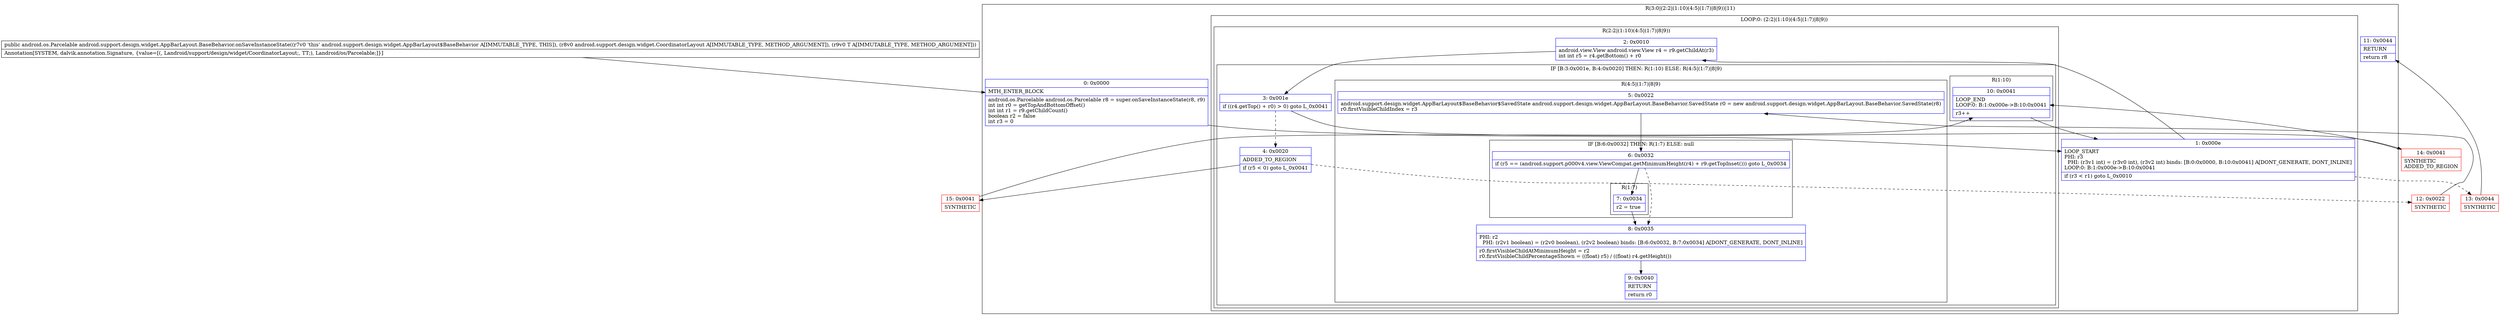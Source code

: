 digraph "CFG forandroid.support.design.widget.AppBarLayout.BaseBehavior.onSaveInstanceState(Landroid\/support\/design\/widget\/CoordinatorLayout;Landroid\/support\/design\/widget\/AppBarLayout;)Landroid\/os\/Parcelable;" {
subgraph cluster_Region_1189369559 {
label = "R(3:0|(2:2|(1:10)(4:5|(1:7)|8|9))|11)";
node [shape=record,color=blue];
Node_0 [shape=record,label="{0\:\ 0x0000|MTH_ENTER_BLOCK\l|android.os.Parcelable android.os.Parcelable r8 = super.onSaveInstanceState(r8, r9)\lint int r0 = getTopAndBottomOffset()\lint int r1 = r9.getChildCount()\lboolean r2 = false\lint r3 = 0\l}"];
subgraph cluster_LoopRegion_1639358377 {
label = "LOOP:0: (2:2|(1:10)(4:5|(1:7)|8|9))";
node [shape=record,color=blue];
Node_1 [shape=record,label="{1\:\ 0x000e|LOOP_START\lPHI: r3 \l  PHI: (r3v1 int) = (r3v0 int), (r3v2 int) binds: [B:0:0x0000, B:10:0x0041] A[DONT_GENERATE, DONT_INLINE]\lLOOP:0: B:1:0x000e\-\>B:10:0x0041\l|if (r3 \< r1) goto L_0x0010\l}"];
subgraph cluster_Region_161129552 {
label = "R(2:2|(1:10)(4:5|(1:7)|8|9))";
node [shape=record,color=blue];
Node_2 [shape=record,label="{2\:\ 0x0010|android.view.View android.view.View r4 = r9.getChildAt(r3)\lint int r5 = r4.getBottom() + r0\l}"];
subgraph cluster_IfRegion_83895088 {
label = "IF [B:3:0x001e, B:4:0x0020] THEN: R(1:10) ELSE: R(4:5|(1:7)|8|9)";
node [shape=record,color=blue];
Node_3 [shape=record,label="{3\:\ 0x001e|if ((r4.getTop() + r0) \> 0) goto L_0x0041\l}"];
Node_4 [shape=record,label="{4\:\ 0x0020|ADDED_TO_REGION\l|if (r5 \< 0) goto L_0x0041\l}"];
subgraph cluster_Region_1710343169 {
label = "R(1:10)";
node [shape=record,color=blue];
Node_10 [shape=record,label="{10\:\ 0x0041|LOOP_END\lLOOP:0: B:1:0x000e\-\>B:10:0x0041\l|r3++\l}"];
}
subgraph cluster_Region_1585504111 {
label = "R(4:5|(1:7)|8|9)";
node [shape=record,color=blue];
Node_5 [shape=record,label="{5\:\ 0x0022|android.support.design.widget.AppBarLayout$BaseBehavior$SavedState android.support.design.widget.AppBarLayout.BaseBehavior.SavedState r0 = new android.support.design.widget.AppBarLayout.BaseBehavior.SavedState(r8)\lr0.firstVisibleChildIndex = r3\l}"];
subgraph cluster_IfRegion_1642885676 {
label = "IF [B:6:0x0032] THEN: R(1:7) ELSE: null";
node [shape=record,color=blue];
Node_6 [shape=record,label="{6\:\ 0x0032|if (r5 == (android.support.p000v4.view.ViewCompat.getMinimumHeight(r4) + r9.getTopInset())) goto L_0x0034\l}"];
subgraph cluster_Region_957701975 {
label = "R(1:7)";
node [shape=record,color=blue];
Node_7 [shape=record,label="{7\:\ 0x0034|r2 = true\l}"];
}
}
Node_8 [shape=record,label="{8\:\ 0x0035|PHI: r2 \l  PHI: (r2v1 boolean) = (r2v0 boolean), (r2v2 boolean) binds: [B:6:0x0032, B:7:0x0034] A[DONT_GENERATE, DONT_INLINE]\l|r0.firstVisibleChildAtMinimumHeight = r2\lr0.firstVisibleChildPercentageShown = ((float) r5) \/ ((float) r4.getHeight())\l}"];
Node_9 [shape=record,label="{9\:\ 0x0040|RETURN\l|return r0\l}"];
}
}
}
}
Node_11 [shape=record,label="{11\:\ 0x0044|RETURN\l|return r8\l}"];
}
Node_12 [shape=record,color=red,label="{12\:\ 0x0022|SYNTHETIC\l}"];
Node_13 [shape=record,color=red,label="{13\:\ 0x0044|SYNTHETIC\l}"];
Node_14 [shape=record,color=red,label="{14\:\ 0x0041|SYNTHETIC\lADDED_TO_REGION\l}"];
Node_15 [shape=record,color=red,label="{15\:\ 0x0041|SYNTHETIC\l}"];
MethodNode[shape=record,label="{public android.os.Parcelable android.support.design.widget.AppBarLayout.BaseBehavior.onSaveInstanceState((r7v0 'this' android.support.design.widget.AppBarLayout$BaseBehavior A[IMMUTABLE_TYPE, THIS]), (r8v0 android.support.design.widget.CoordinatorLayout A[IMMUTABLE_TYPE, METHOD_ARGUMENT]), (r9v0 T A[IMMUTABLE_TYPE, METHOD_ARGUMENT]))  | Annotation[SYSTEM, dalvik.annotation.Signature, \{value=[(, Landroid\/support\/design\/widget\/CoordinatorLayout;, TT;), Landroid\/os\/Parcelable;]\}]\l}"];
MethodNode -> Node_0;
Node_0 -> Node_1;
Node_1 -> Node_2;
Node_1 -> Node_13[style=dashed];
Node_2 -> Node_3;
Node_3 -> Node_4[style=dashed];
Node_3 -> Node_14;
Node_4 -> Node_12[style=dashed];
Node_4 -> Node_15;
Node_10 -> Node_1;
Node_5 -> Node_6;
Node_6 -> Node_7;
Node_6 -> Node_8[style=dashed];
Node_7 -> Node_8;
Node_8 -> Node_9;
Node_12 -> Node_5;
Node_13 -> Node_11;
Node_14 -> Node_10;
Node_15 -> Node_10;
}

